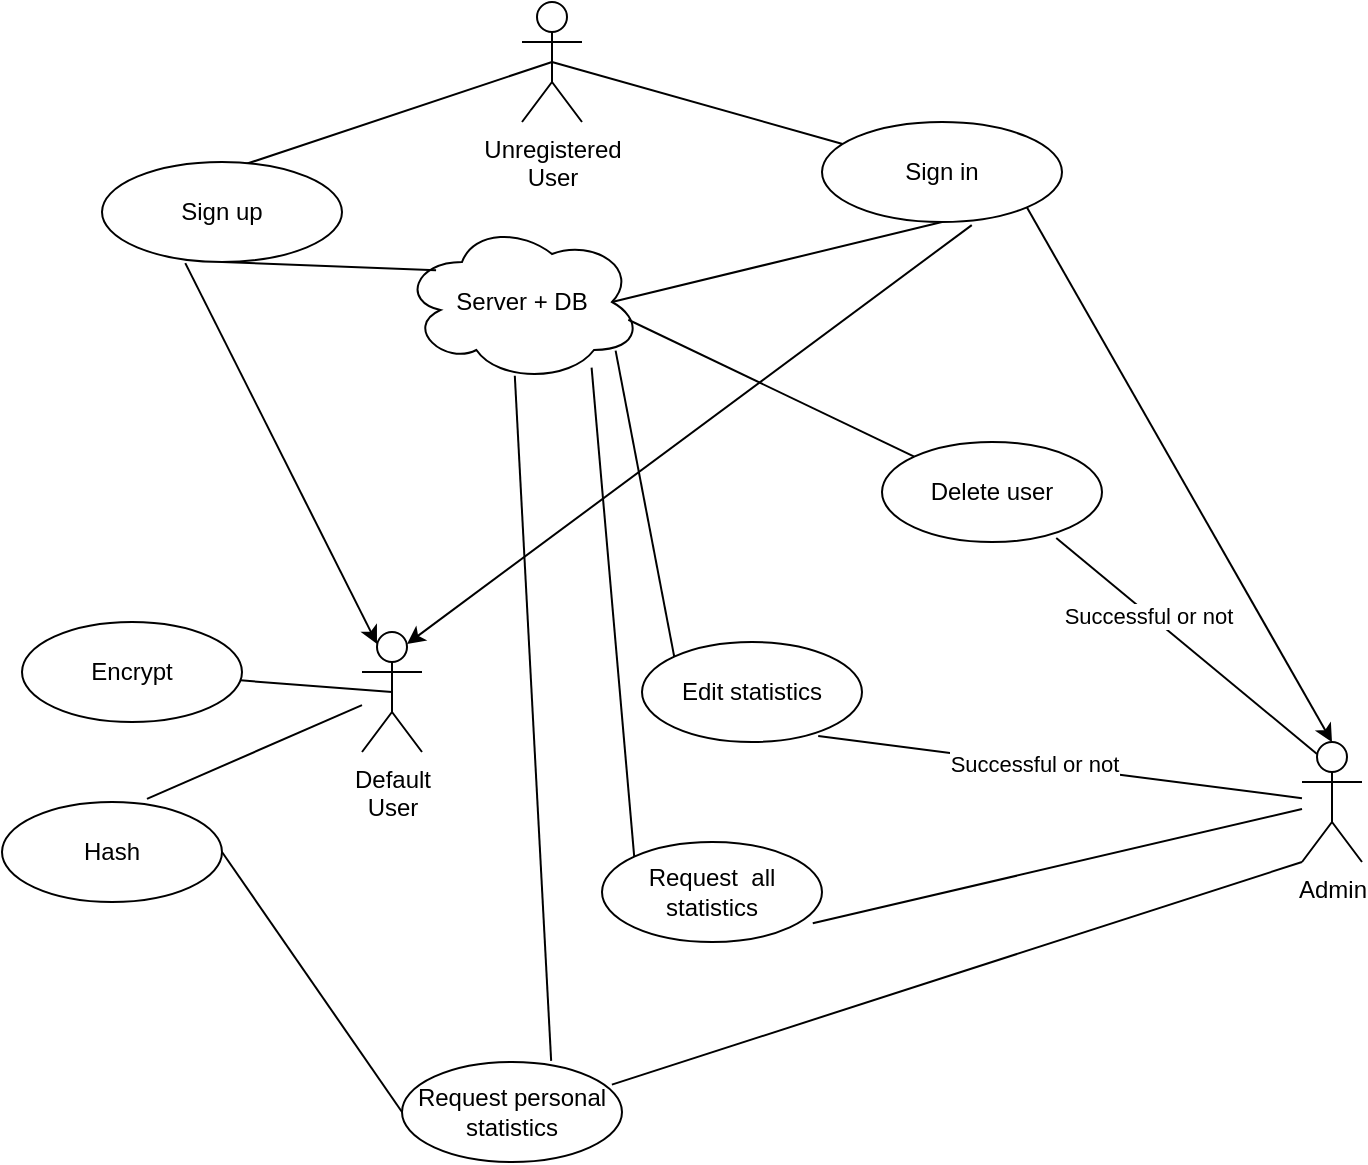 <mxfile version="23.1.4" type="github">
  <diagram name="Страница — 1" id="vNdqiaYz6GEFntoDSO0g">
    <mxGraphModel dx="832" dy="497" grid="1" gridSize="10" guides="1" tooltips="1" connect="1" arrows="1" fold="1" page="1" pageScale="1" pageWidth="827" pageHeight="1169" math="0" shadow="0">
      <root>
        <mxCell id="0" />
        <mxCell id="1" parent="0" />
        <mxCell id="MwMUZstNOLR6DHbxSXbE-1" value="Unregistered&lt;br&gt;User" style="shape=umlActor;verticalLabelPosition=bottom;verticalAlign=top;html=1;outlineConnect=0;" vertex="1" parent="1">
          <mxGeometry x="310" y="20" width="30" height="60" as="geometry" />
        </mxCell>
        <mxCell id="MwMUZstNOLR6DHbxSXbE-2" value="" style="endArrow=none;html=1;rounded=0;exitX=0.5;exitY=0.5;exitDx=0;exitDy=0;exitPerimeter=0;" edge="1" parent="1" source="MwMUZstNOLR6DHbxSXbE-1" target="MwMUZstNOLR6DHbxSXbE-3">
          <mxGeometry width="50" height="50" relative="1" as="geometry">
            <mxPoint x="320" y="110" as="sourcePoint" />
            <mxPoint x="200" y="130" as="targetPoint" />
          </mxGeometry>
        </mxCell>
        <mxCell id="MwMUZstNOLR6DHbxSXbE-3" value="Sign in" style="ellipse;whiteSpace=wrap;html=1;" vertex="1" parent="1">
          <mxGeometry x="460" y="80" width="120" height="50" as="geometry" />
        </mxCell>
        <mxCell id="MwMUZstNOLR6DHbxSXbE-4" value="" style="endArrow=none;html=1;rounded=0;exitX=0.5;exitY=0.5;exitDx=0;exitDy=0;exitPerimeter=0;entryX=0;entryY=0.5;entryDx=0;entryDy=0;" edge="1" parent="1" source="MwMUZstNOLR6DHbxSXbE-1" target="MwMUZstNOLR6DHbxSXbE-5">
          <mxGeometry width="50" height="50" relative="1" as="geometry">
            <mxPoint x="210" y="290" as="sourcePoint" />
            <mxPoint x="200" y="200" as="targetPoint" />
          </mxGeometry>
        </mxCell>
        <mxCell id="MwMUZstNOLR6DHbxSXbE-5" value="Sign up" style="ellipse;whiteSpace=wrap;html=1;" vertex="1" parent="1">
          <mxGeometry x="100" y="100" width="120" height="50" as="geometry" />
        </mxCell>
        <mxCell id="MwMUZstNOLR6DHbxSXbE-6" value="Server + DB" style="ellipse;shape=cloud;whiteSpace=wrap;html=1;" vertex="1" parent="1">
          <mxGeometry x="250" y="130" width="120" height="80" as="geometry" />
        </mxCell>
        <mxCell id="MwMUZstNOLR6DHbxSXbE-7" value="" style="endArrow=none;html=1;rounded=0;exitX=0.5;exitY=1;exitDx=0;exitDy=0;entryX=0.142;entryY=0.302;entryDx=0;entryDy=0;entryPerimeter=0;" edge="1" parent="1" source="MwMUZstNOLR6DHbxSXbE-5" target="MwMUZstNOLR6DHbxSXbE-6">
          <mxGeometry width="50" height="50" relative="1" as="geometry">
            <mxPoint x="430" y="160" as="sourcePoint" />
            <mxPoint x="480" y="110" as="targetPoint" />
          </mxGeometry>
        </mxCell>
        <mxCell id="MwMUZstNOLR6DHbxSXbE-9" value="" style="endArrow=none;html=1;rounded=0;exitX=0.5;exitY=1;exitDx=0;exitDy=0;entryX=0.875;entryY=0.5;entryDx=0;entryDy=0;entryPerimeter=0;" edge="1" parent="1" source="MwMUZstNOLR6DHbxSXbE-3" target="MwMUZstNOLR6DHbxSXbE-6">
          <mxGeometry width="50" height="50" relative="1" as="geometry">
            <mxPoint x="460" y="240" as="sourcePoint" />
            <mxPoint x="510" y="190" as="targetPoint" />
          </mxGeometry>
        </mxCell>
        <mxCell id="MwMUZstNOLR6DHbxSXbE-10" value="" style="endArrow=classic;html=1;rounded=0;exitX=0.347;exitY=1.011;exitDx=0;exitDy=0;exitPerimeter=0;entryX=0.25;entryY=0.1;entryDx=0;entryDy=0;entryPerimeter=0;" edge="1" parent="1" source="MwMUZstNOLR6DHbxSXbE-5" target="MwMUZstNOLR6DHbxSXbE-12">
          <mxGeometry width="50" height="50" relative="1" as="geometry">
            <mxPoint x="230" y="320" as="sourcePoint" />
            <mxPoint x="300" y="300" as="targetPoint" />
          </mxGeometry>
        </mxCell>
        <mxCell id="MwMUZstNOLR6DHbxSXbE-11" value="" style="endArrow=classic;html=1;rounded=0;exitX=0.624;exitY=1.031;exitDx=0;exitDy=0;exitPerimeter=0;entryX=0.75;entryY=0.1;entryDx=0;entryDy=0;entryPerimeter=0;" edge="1" parent="1" source="MwMUZstNOLR6DHbxSXbE-3" target="MwMUZstNOLR6DHbxSXbE-12">
          <mxGeometry width="50" height="50" relative="1" as="geometry">
            <mxPoint x="410" y="310" as="sourcePoint" />
            <mxPoint x="360" y="300" as="targetPoint" />
          </mxGeometry>
        </mxCell>
        <mxCell id="MwMUZstNOLR6DHbxSXbE-12" value="Default&lt;br&gt;User" style="shape=umlActor;verticalLabelPosition=bottom;verticalAlign=top;html=1;outlineConnect=0;" vertex="1" parent="1">
          <mxGeometry x="230" y="335" width="30" height="60" as="geometry" />
        </mxCell>
        <mxCell id="MwMUZstNOLR6DHbxSXbE-14" value="Admin" style="shape=umlActor;verticalLabelPosition=bottom;verticalAlign=top;html=1;outlineConnect=0;" vertex="1" parent="1">
          <mxGeometry x="700" y="390" width="30" height="60" as="geometry" />
        </mxCell>
        <mxCell id="MwMUZstNOLR6DHbxSXbE-23" value="" style="endArrow=classic;html=1;rounded=0;exitX=1;exitY=1;exitDx=0;exitDy=0;entryX=0.5;entryY=0;entryDx=0;entryDy=0;entryPerimeter=0;" edge="1" parent="1" source="MwMUZstNOLR6DHbxSXbE-3" target="MwMUZstNOLR6DHbxSXbE-14">
          <mxGeometry width="50" height="50" relative="1" as="geometry">
            <mxPoint x="580" y="260" as="sourcePoint" />
            <mxPoint x="630" y="210" as="targetPoint" />
          </mxGeometry>
        </mxCell>
        <mxCell id="MwMUZstNOLR6DHbxSXbE-24" value="Encrypt" style="ellipse;whiteSpace=wrap;html=1;" vertex="1" parent="1">
          <mxGeometry x="60" y="330" width="110" height="50" as="geometry" />
        </mxCell>
        <mxCell id="MwMUZstNOLR6DHbxSXbE-25" value="Hash" style="ellipse;whiteSpace=wrap;html=1;" vertex="1" parent="1">
          <mxGeometry x="50" y="420" width="110" height="50" as="geometry" />
        </mxCell>
        <mxCell id="MwMUZstNOLR6DHbxSXbE-26" value="" style="endArrow=none;html=1;rounded=0;entryX=0.5;entryY=0.5;entryDx=0;entryDy=0;entryPerimeter=0;" edge="1" parent="1" source="MwMUZstNOLR6DHbxSXbE-24" target="MwMUZstNOLR6DHbxSXbE-12">
          <mxGeometry width="50" height="50" relative="1" as="geometry">
            <mxPoint x="90" y="450" as="sourcePoint" />
            <mxPoint x="140" y="400" as="targetPoint" />
          </mxGeometry>
        </mxCell>
        <mxCell id="MwMUZstNOLR6DHbxSXbE-27" value="" style="endArrow=none;html=1;rounded=0;exitX=0.659;exitY=-0.031;exitDx=0;exitDy=0;exitPerimeter=0;" edge="1" parent="1" source="MwMUZstNOLR6DHbxSXbE-25" target="MwMUZstNOLR6DHbxSXbE-12">
          <mxGeometry width="50" height="50" relative="1" as="geometry">
            <mxPoint x="310" y="460" as="sourcePoint" />
            <mxPoint x="200" y="360" as="targetPoint" />
          </mxGeometry>
        </mxCell>
        <mxCell id="MwMUZstNOLR6DHbxSXbE-29" value="Request personal statistics" style="ellipse;whiteSpace=wrap;html=1;" vertex="1" parent="1">
          <mxGeometry x="250" y="550" width="110" height="50" as="geometry" />
        </mxCell>
        <mxCell id="MwMUZstNOLR6DHbxSXbE-30" value="" style="endArrow=none;html=1;rounded=0;exitX=1;exitY=0.5;exitDx=0;exitDy=0;entryX=0;entryY=0.5;entryDx=0;entryDy=0;" edge="1" parent="1" source="MwMUZstNOLR6DHbxSXbE-25" target="MwMUZstNOLR6DHbxSXbE-29">
          <mxGeometry width="50" height="50" relative="1" as="geometry">
            <mxPoint x="190" y="540" as="sourcePoint" />
            <mxPoint x="240" y="490" as="targetPoint" />
          </mxGeometry>
        </mxCell>
        <mxCell id="MwMUZstNOLR6DHbxSXbE-31" value="" style="endArrow=none;html=1;rounded=0;exitX=0.678;exitY=-0.011;exitDx=0;exitDy=0;exitPerimeter=0;entryX=0.47;entryY=0.961;entryDx=0;entryDy=0;entryPerimeter=0;" edge="1" parent="1" source="MwMUZstNOLR6DHbxSXbE-29" target="MwMUZstNOLR6DHbxSXbE-6">
          <mxGeometry width="50" height="50" relative="1" as="geometry">
            <mxPoint x="350" y="420" as="sourcePoint" />
            <mxPoint x="400" y="370" as="targetPoint" />
          </mxGeometry>
        </mxCell>
        <mxCell id="MwMUZstNOLR6DHbxSXbE-32" value="" style="endArrow=none;html=1;rounded=0;entryX=0;entryY=1;entryDx=0;entryDy=0;entryPerimeter=0;exitX=0.954;exitY=0.226;exitDx=0;exitDy=0;exitPerimeter=0;" edge="1" parent="1" source="MwMUZstNOLR6DHbxSXbE-29" target="MwMUZstNOLR6DHbxSXbE-14">
          <mxGeometry width="50" height="50" relative="1" as="geometry">
            <mxPoint x="460" y="420" as="sourcePoint" />
            <mxPoint x="510" y="370" as="targetPoint" />
          </mxGeometry>
        </mxCell>
        <mxCell id="MwMUZstNOLR6DHbxSXbE-34" value="Request&amp;nbsp; all statistics" style="ellipse;whiteSpace=wrap;html=1;" vertex="1" parent="1">
          <mxGeometry x="350" y="440" width="110" height="50" as="geometry" />
        </mxCell>
        <mxCell id="MwMUZstNOLR6DHbxSXbE-35" value="" style="endArrow=none;html=1;rounded=0;exitX=0.958;exitY=0.813;exitDx=0;exitDy=0;exitPerimeter=0;" edge="1" parent="1" source="MwMUZstNOLR6DHbxSXbE-34" target="MwMUZstNOLR6DHbxSXbE-14">
          <mxGeometry width="50" height="50" relative="1" as="geometry">
            <mxPoint x="490" y="410" as="sourcePoint" />
            <mxPoint x="540" y="360" as="targetPoint" />
          </mxGeometry>
        </mxCell>
        <mxCell id="MwMUZstNOLR6DHbxSXbE-36" value="" style="endArrow=none;html=1;rounded=0;exitX=0;exitY=0;exitDx=0;exitDy=0;entryX=0.79;entryY=0.91;entryDx=0;entryDy=0;entryPerimeter=0;" edge="1" parent="1" source="MwMUZstNOLR6DHbxSXbE-34" target="MwMUZstNOLR6DHbxSXbE-6">
          <mxGeometry width="50" height="50" relative="1" as="geometry">
            <mxPoint x="350" y="330" as="sourcePoint" />
            <mxPoint x="400" y="280" as="targetPoint" />
          </mxGeometry>
        </mxCell>
        <mxCell id="MwMUZstNOLR6DHbxSXbE-37" value="Edit statistics" style="ellipse;whiteSpace=wrap;html=1;" vertex="1" parent="1">
          <mxGeometry x="370" y="340" width="110" height="50" as="geometry" />
        </mxCell>
        <mxCell id="MwMUZstNOLR6DHbxSXbE-38" value="" style="endArrow=none;html=1;rounded=0;entryX=0.801;entryY=0.941;entryDx=0;entryDy=0;entryPerimeter=0;" edge="1" parent="1" source="MwMUZstNOLR6DHbxSXbE-14" target="MwMUZstNOLR6DHbxSXbE-37">
          <mxGeometry width="50" height="50" relative="1" as="geometry">
            <mxPoint x="550" y="330" as="sourcePoint" />
            <mxPoint x="600" y="280" as="targetPoint" />
          </mxGeometry>
        </mxCell>
        <mxCell id="MwMUZstNOLR6DHbxSXbE-41" value="Successful or not" style="edgeLabel;html=1;align=center;verticalAlign=middle;resizable=0;points=[];" vertex="1" connectable="0" parent="MwMUZstNOLR6DHbxSXbE-38">
          <mxGeometry x="0.103" relative="1" as="geometry">
            <mxPoint x="-1" as="offset" />
          </mxGeometry>
        </mxCell>
        <mxCell id="MwMUZstNOLR6DHbxSXbE-39" value="" style="endArrow=none;html=1;rounded=0;exitX=0;exitY=0;exitDx=0;exitDy=0;entryX=0.89;entryY=0.804;entryDx=0;entryDy=0;entryPerimeter=0;" edge="1" parent="1" source="MwMUZstNOLR6DHbxSXbE-37" target="MwMUZstNOLR6DHbxSXbE-6">
          <mxGeometry width="50" height="50" relative="1" as="geometry">
            <mxPoint x="480" y="250" as="sourcePoint" />
            <mxPoint x="530" y="200" as="targetPoint" />
          </mxGeometry>
        </mxCell>
        <mxCell id="MwMUZstNOLR6DHbxSXbE-43" value="Delete user" style="ellipse;whiteSpace=wrap;html=1;" vertex="1" parent="1">
          <mxGeometry x="490" y="240" width="110" height="50" as="geometry" />
        </mxCell>
        <mxCell id="MwMUZstNOLR6DHbxSXbE-44" value="" style="endArrow=none;html=1;rounded=0;exitX=0.25;exitY=0.1;exitDx=0;exitDy=0;exitPerimeter=0;entryX=0.792;entryY=0.959;entryDx=0;entryDy=0;entryPerimeter=0;" edge="1" parent="1" source="MwMUZstNOLR6DHbxSXbE-14" target="MwMUZstNOLR6DHbxSXbE-43">
          <mxGeometry width="50" height="50" relative="1" as="geometry">
            <mxPoint x="450" y="300" as="sourcePoint" />
            <mxPoint x="500" y="250" as="targetPoint" />
          </mxGeometry>
        </mxCell>
        <mxCell id="MwMUZstNOLR6DHbxSXbE-46" value="Successful or not" style="edgeLabel;html=1;align=center;verticalAlign=middle;resizable=0;points=[];" vertex="1" connectable="0" parent="MwMUZstNOLR6DHbxSXbE-44">
          <mxGeometry x="0.291" y="1" relative="1" as="geometry">
            <mxPoint as="offset" />
          </mxGeometry>
        </mxCell>
        <mxCell id="MwMUZstNOLR6DHbxSXbE-45" value="" style="endArrow=none;html=1;rounded=0;entryX=0;entryY=0;entryDx=0;entryDy=0;exitX=0.943;exitY=0.611;exitDx=0;exitDy=0;exitPerimeter=0;" edge="1" parent="1" source="MwMUZstNOLR6DHbxSXbE-6" target="MwMUZstNOLR6DHbxSXbE-43">
          <mxGeometry width="50" height="50" relative="1" as="geometry">
            <mxPoint x="420" y="290" as="sourcePoint" />
            <mxPoint x="470" y="240" as="targetPoint" />
          </mxGeometry>
        </mxCell>
      </root>
    </mxGraphModel>
  </diagram>
</mxfile>
